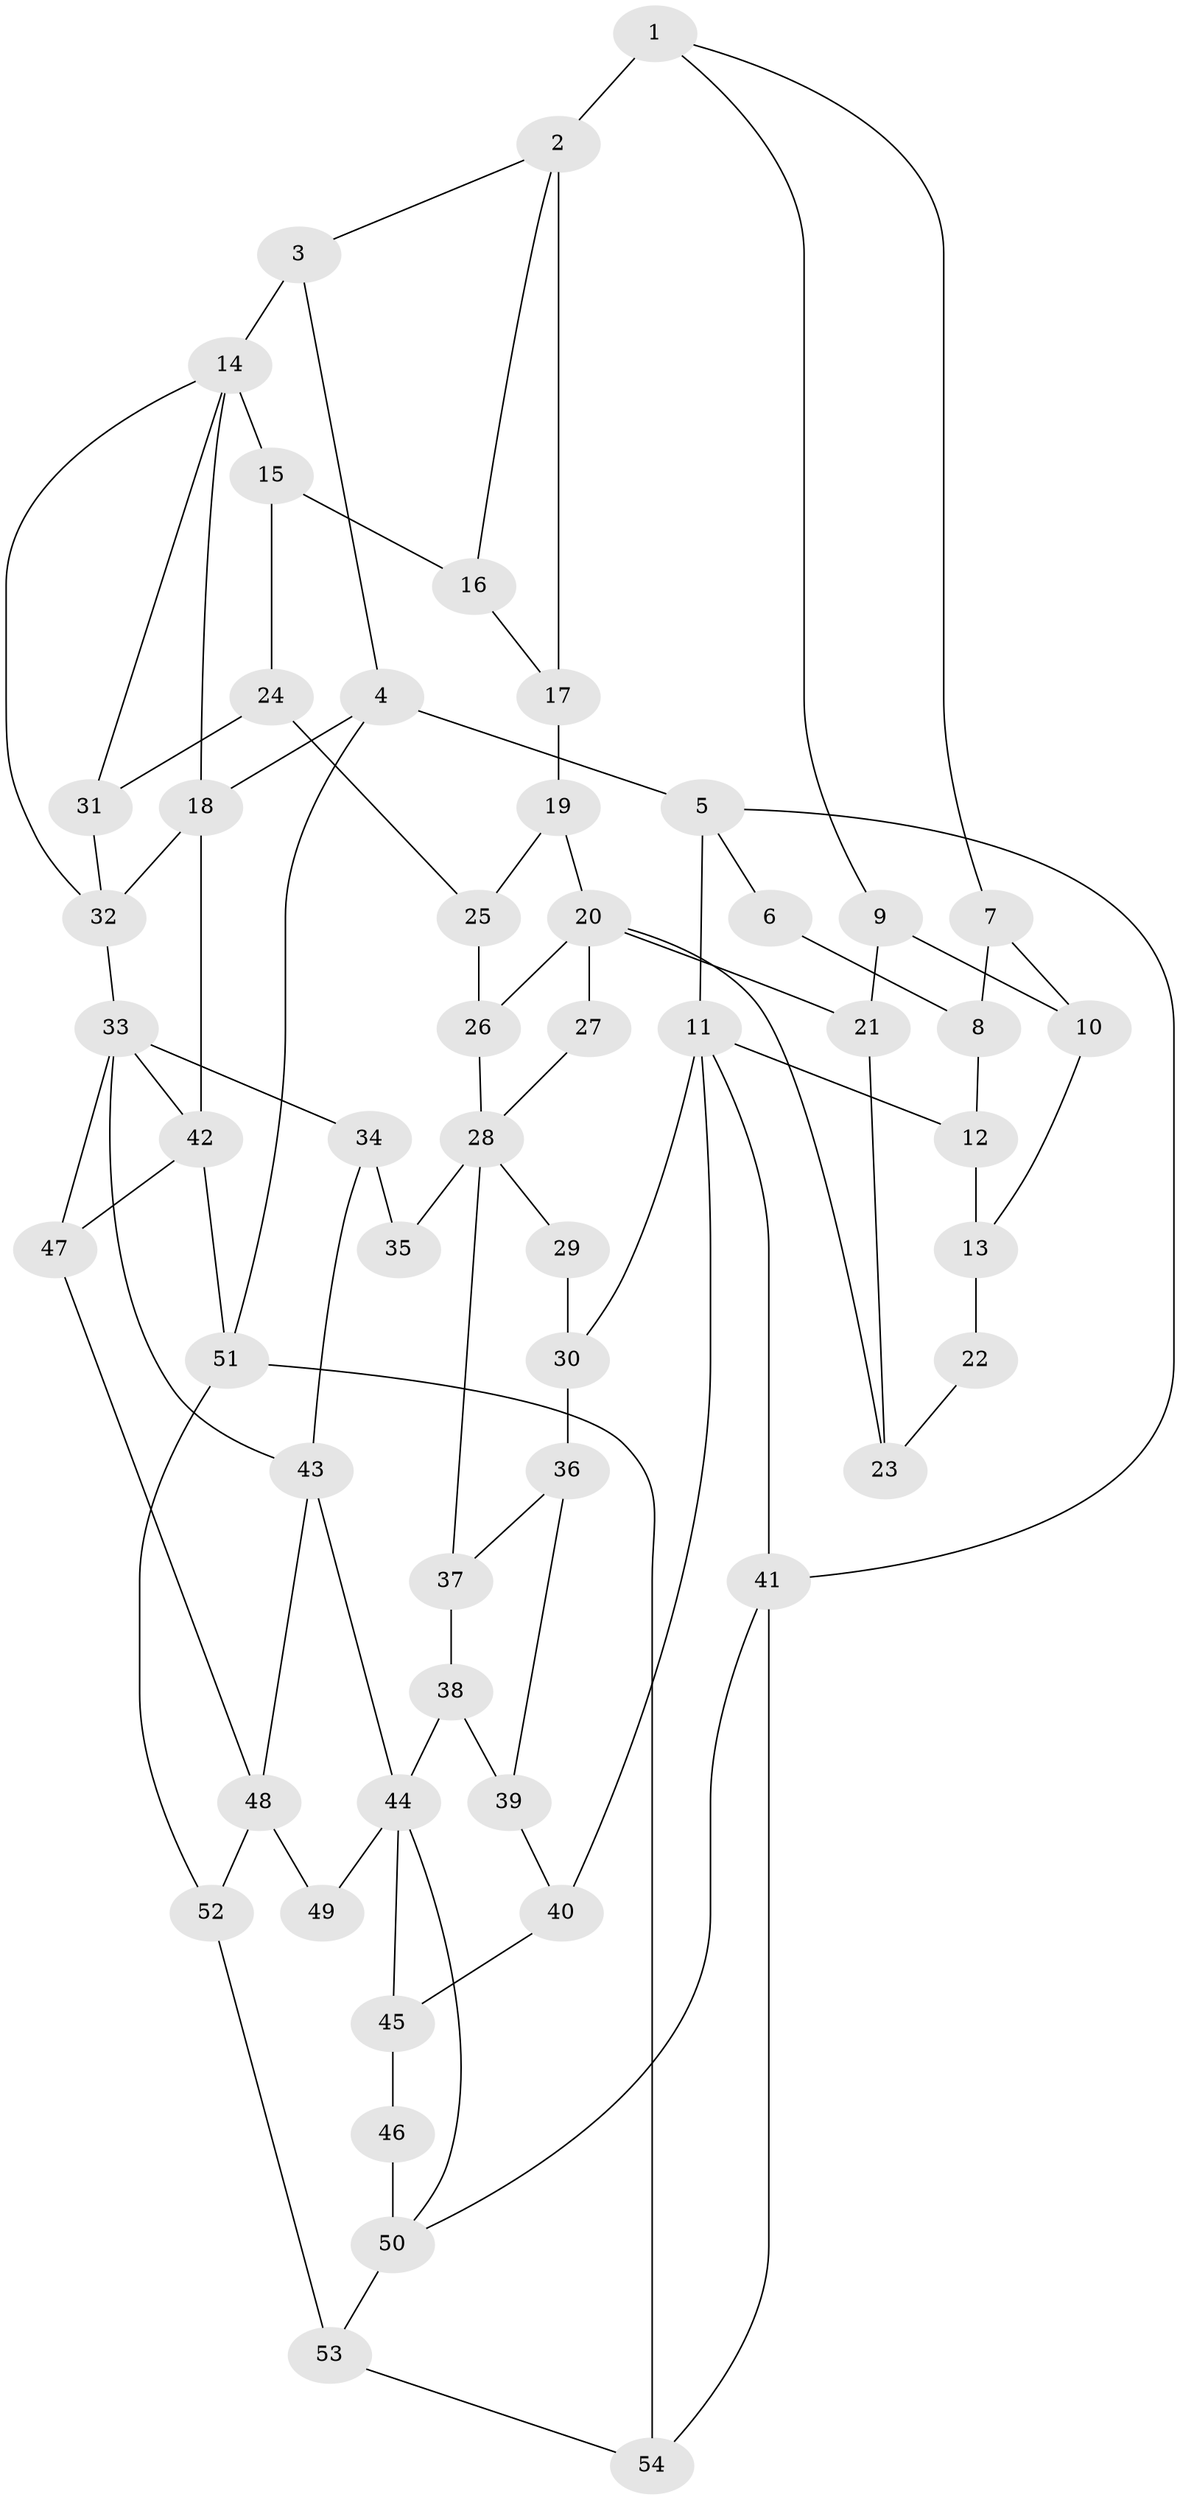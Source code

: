 // original degree distribution, {3: 0.028037383177570093, 4: 0.27102803738317754, 6: 0.2616822429906542, 5: 0.4392523364485981}
// Generated by graph-tools (version 1.1) at 2025/38/03/09/25 02:38:46]
// undirected, 54 vertices, 89 edges
graph export_dot {
graph [start="1"]
  node [color=gray90,style=filled];
  1;
  2;
  3;
  4;
  5;
  6;
  7;
  8;
  9;
  10;
  11;
  12;
  13;
  14;
  15;
  16;
  17;
  18;
  19;
  20;
  21;
  22;
  23;
  24;
  25;
  26;
  27;
  28;
  29;
  30;
  31;
  32;
  33;
  34;
  35;
  36;
  37;
  38;
  39;
  40;
  41;
  42;
  43;
  44;
  45;
  46;
  47;
  48;
  49;
  50;
  51;
  52;
  53;
  54;
  1 -- 2 [weight=2.0];
  1 -- 7 [weight=1.0];
  1 -- 9 [weight=1.0];
  2 -- 3 [weight=1.0];
  2 -- 16 [weight=1.0];
  2 -- 17 [weight=2.0];
  3 -- 4 [weight=1.0];
  3 -- 14 [weight=2.0];
  4 -- 5 [weight=1.0];
  4 -- 18 [weight=1.0];
  4 -- 51 [weight=1.0];
  5 -- 6 [weight=1.0];
  5 -- 11 [weight=1.0];
  5 -- 41 [weight=1.0];
  6 -- 8 [weight=1.0];
  7 -- 8 [weight=1.0];
  7 -- 10 [weight=1.0];
  8 -- 12 [weight=2.0];
  9 -- 10 [weight=1.0];
  9 -- 21 [weight=1.0];
  10 -- 13 [weight=1.0];
  11 -- 12 [weight=2.0];
  11 -- 30 [weight=1.0];
  11 -- 40 [weight=1.0];
  11 -- 41 [weight=1.0];
  12 -- 13 [weight=2.0];
  13 -- 22 [weight=2.0];
  14 -- 15 [weight=1.0];
  14 -- 18 [weight=1.0];
  14 -- 31 [weight=1.0];
  14 -- 32 [weight=1.0];
  15 -- 16 [weight=1.0];
  15 -- 24 [weight=1.0];
  16 -- 17 [weight=1.0];
  17 -- 19 [weight=1.0];
  18 -- 32 [weight=1.0];
  18 -- 42 [weight=2.0];
  19 -- 20 [weight=1.0];
  19 -- 25 [weight=1.0];
  20 -- 21 [weight=1.0];
  20 -- 23 [weight=1.0];
  20 -- 26 [weight=1.0];
  20 -- 27 [weight=2.0];
  21 -- 23 [weight=1.0];
  22 -- 23 [weight=1.0];
  24 -- 25 [weight=1.0];
  24 -- 31 [weight=1.0];
  25 -- 26 [weight=1.0];
  26 -- 28 [weight=1.0];
  27 -- 28 [weight=1.0];
  28 -- 29 [weight=1.0];
  28 -- 35 [weight=2.0];
  28 -- 37 [weight=1.0];
  29 -- 30 [weight=1.0];
  30 -- 36 [weight=1.0];
  31 -- 32 [weight=1.0];
  32 -- 33 [weight=1.0];
  33 -- 34 [weight=1.0];
  33 -- 42 [weight=1.0];
  33 -- 43 [weight=1.0];
  33 -- 47 [weight=1.0];
  34 -- 35 [weight=1.0];
  34 -- 43 [weight=1.0];
  36 -- 37 [weight=1.0];
  36 -- 39 [weight=1.0];
  37 -- 38 [weight=1.0];
  38 -- 39 [weight=1.0];
  38 -- 44 [weight=1.0];
  39 -- 40 [weight=1.0];
  40 -- 45 [weight=1.0];
  41 -- 50 [weight=1.0];
  41 -- 54 [weight=1.0];
  42 -- 47 [weight=1.0];
  42 -- 51 [weight=2.0];
  43 -- 44 [weight=1.0];
  43 -- 48 [weight=1.0];
  44 -- 45 [weight=1.0];
  44 -- 49 [weight=1.0];
  44 -- 50 [weight=1.0];
  45 -- 46 [weight=4.0];
  46 -- 50 [weight=2.0];
  47 -- 48 [weight=1.0];
  48 -- 49 [weight=2.0];
  48 -- 52 [weight=2.0];
  50 -- 53 [weight=1.0];
  51 -- 52 [weight=1.0];
  51 -- 54 [weight=2.0];
  52 -- 53 [weight=2.0];
  53 -- 54 [weight=1.0];
}
